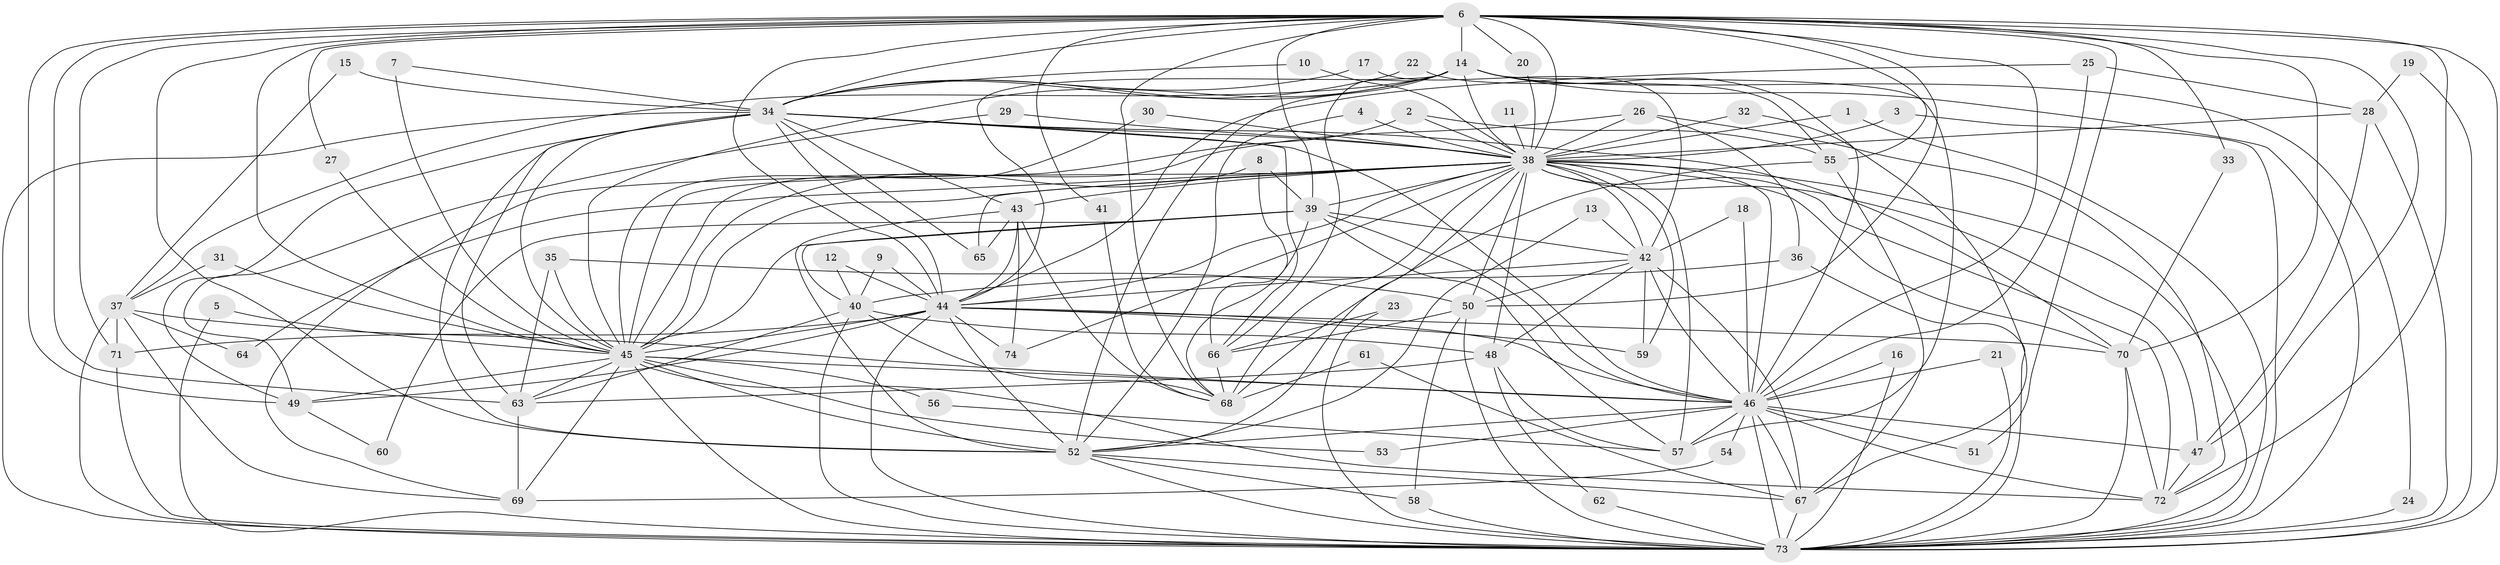 // original degree distribution, {16: 0.006802721088435374, 21: 0.013605442176870748, 29: 0.006802721088435374, 41: 0.006802721088435374, 22: 0.006802721088435374, 18: 0.006802721088435374, 27: 0.006802721088435374, 14: 0.006802721088435374, 26: 0.006802721088435374, 9: 0.013605442176870748, 12: 0.013605442176870748, 3: 0.1564625850340136, 2: 0.5782312925170068, 4: 0.07482993197278912, 6: 0.027210884353741496, 5: 0.05442176870748299, 7: 0.013605442176870748}
// Generated by graph-tools (version 1.1) at 2025/25/03/09/25 03:25:46]
// undirected, 74 vertices, 214 edges
graph export_dot {
graph [start="1"]
  node [color=gray90,style=filled];
  1;
  2;
  3;
  4;
  5;
  6;
  7;
  8;
  9;
  10;
  11;
  12;
  13;
  14;
  15;
  16;
  17;
  18;
  19;
  20;
  21;
  22;
  23;
  24;
  25;
  26;
  27;
  28;
  29;
  30;
  31;
  32;
  33;
  34;
  35;
  36;
  37;
  38;
  39;
  40;
  41;
  42;
  43;
  44;
  45;
  46;
  47;
  48;
  49;
  50;
  51;
  52;
  53;
  54;
  55;
  56;
  57;
  58;
  59;
  60;
  61;
  62;
  63;
  64;
  65;
  66;
  67;
  68;
  69;
  70;
  71;
  72;
  73;
  74;
  1 -- 38 [weight=1.0];
  1 -- 73 [weight=1.0];
  2 -- 38 [weight=1.0];
  2 -- 45 [weight=1.0];
  2 -- 55 [weight=1.0];
  3 -- 38 [weight=1.0];
  3 -- 73 [weight=1.0];
  4 -- 38 [weight=1.0];
  4 -- 52 [weight=1.0];
  5 -- 45 [weight=1.0];
  5 -- 73 [weight=1.0];
  6 -- 14 [weight=2.0];
  6 -- 20 [weight=1.0];
  6 -- 27 [weight=1.0];
  6 -- 33 [weight=1.0];
  6 -- 34 [weight=2.0];
  6 -- 38 [weight=2.0];
  6 -- 39 [weight=1.0];
  6 -- 41 [weight=1.0];
  6 -- 44 [weight=2.0];
  6 -- 45 [weight=2.0];
  6 -- 46 [weight=3.0];
  6 -- 47 [weight=1.0];
  6 -- 49 [weight=1.0];
  6 -- 50 [weight=2.0];
  6 -- 51 [weight=1.0];
  6 -- 52 [weight=3.0];
  6 -- 55 [weight=1.0];
  6 -- 63 [weight=1.0];
  6 -- 68 [weight=1.0];
  6 -- 70 [weight=1.0];
  6 -- 71 [weight=1.0];
  6 -- 72 [weight=1.0];
  6 -- 73 [weight=2.0];
  7 -- 34 [weight=1.0];
  7 -- 45 [weight=1.0];
  8 -- 39 [weight=1.0];
  8 -- 45 [weight=1.0];
  8 -- 66 [weight=1.0];
  9 -- 40 [weight=1.0];
  9 -- 44 [weight=1.0];
  10 -- 34 [weight=1.0];
  10 -- 38 [weight=1.0];
  11 -- 38 [weight=1.0];
  12 -- 40 [weight=1.0];
  12 -- 44 [weight=1.0];
  13 -- 42 [weight=1.0];
  13 -- 52 [weight=1.0];
  14 -- 24 [weight=1.0];
  14 -- 34 [weight=1.0];
  14 -- 37 [weight=1.0];
  14 -- 38 [weight=1.0];
  14 -- 44 [weight=1.0];
  14 -- 45 [weight=1.0];
  14 -- 46 [weight=1.0];
  14 -- 52 [weight=1.0];
  14 -- 57 [weight=1.0];
  14 -- 66 [weight=1.0];
  14 -- 73 [weight=1.0];
  15 -- 34 [weight=1.0];
  15 -- 37 [weight=1.0];
  16 -- 46 [weight=1.0];
  16 -- 73 [weight=1.0];
  17 -- 34 [weight=1.0];
  17 -- 42 [weight=2.0];
  18 -- 42 [weight=1.0];
  18 -- 46 [weight=1.0];
  19 -- 28 [weight=1.0];
  19 -- 73 [weight=1.0];
  20 -- 38 [weight=1.0];
  21 -- 46 [weight=1.0];
  21 -- 73 [weight=1.0];
  22 -- 34 [weight=1.0];
  22 -- 55 [weight=1.0];
  23 -- 66 [weight=1.0];
  23 -- 73 [weight=1.0];
  24 -- 73 [weight=1.0];
  25 -- 28 [weight=1.0];
  25 -- 44 [weight=1.0];
  25 -- 46 [weight=1.0];
  26 -- 36 [weight=1.0];
  26 -- 38 [weight=1.0];
  26 -- 45 [weight=1.0];
  26 -- 72 [weight=1.0];
  27 -- 45 [weight=1.0];
  28 -- 38 [weight=1.0];
  28 -- 47 [weight=1.0];
  28 -- 73 [weight=1.0];
  29 -- 38 [weight=1.0];
  29 -- 49 [weight=1.0];
  30 -- 38 [weight=1.0];
  30 -- 45 [weight=1.0];
  31 -- 37 [weight=1.0];
  31 -- 45 [weight=1.0];
  32 -- 38 [weight=1.0];
  32 -- 67 [weight=1.0];
  33 -- 70 [weight=1.0];
  34 -- 38 [weight=1.0];
  34 -- 43 [weight=1.0];
  34 -- 44 [weight=1.0];
  34 -- 45 [weight=1.0];
  34 -- 46 [weight=1.0];
  34 -- 49 [weight=1.0];
  34 -- 52 [weight=2.0];
  34 -- 63 [weight=1.0];
  34 -- 65 [weight=1.0];
  34 -- 66 [weight=1.0];
  34 -- 70 [weight=2.0];
  34 -- 73 [weight=1.0];
  35 -- 45 [weight=1.0];
  35 -- 50 [weight=1.0];
  35 -- 63 [weight=1.0];
  36 -- 40 [weight=1.0];
  36 -- 73 [weight=1.0];
  37 -- 46 [weight=2.0];
  37 -- 64 [weight=1.0];
  37 -- 69 [weight=1.0];
  37 -- 71 [weight=1.0];
  37 -- 73 [weight=1.0];
  38 -- 39 [weight=1.0];
  38 -- 42 [weight=1.0];
  38 -- 43 [weight=1.0];
  38 -- 44 [weight=2.0];
  38 -- 45 [weight=2.0];
  38 -- 46 [weight=1.0];
  38 -- 47 [weight=2.0];
  38 -- 48 [weight=2.0];
  38 -- 50 [weight=1.0];
  38 -- 52 [weight=1.0];
  38 -- 57 [weight=2.0];
  38 -- 59 [weight=1.0];
  38 -- 64 [weight=1.0];
  38 -- 65 [weight=1.0];
  38 -- 68 [weight=1.0];
  38 -- 69 [weight=1.0];
  38 -- 70 [weight=1.0];
  38 -- 72 [weight=1.0];
  38 -- 73 [weight=1.0];
  38 -- 74 [weight=1.0];
  39 -- 40 [weight=1.0];
  39 -- 42 [weight=1.0];
  39 -- 45 [weight=1.0];
  39 -- 46 [weight=2.0];
  39 -- 57 [weight=1.0];
  39 -- 60 [weight=2.0];
  39 -- 68 [weight=1.0];
  40 -- 48 [weight=1.0];
  40 -- 63 [weight=1.0];
  40 -- 68 [weight=1.0];
  40 -- 73 [weight=1.0];
  41 -- 68 [weight=1.0];
  42 -- 44 [weight=1.0];
  42 -- 46 [weight=1.0];
  42 -- 48 [weight=1.0];
  42 -- 50 [weight=1.0];
  42 -- 59 [weight=1.0];
  42 -- 67 [weight=1.0];
  43 -- 44 [weight=1.0];
  43 -- 52 [weight=1.0];
  43 -- 65 [weight=1.0];
  43 -- 68 [weight=1.0];
  43 -- 74 [weight=1.0];
  44 -- 45 [weight=1.0];
  44 -- 46 [weight=1.0];
  44 -- 49 [weight=1.0];
  44 -- 52 [weight=1.0];
  44 -- 59 [weight=1.0];
  44 -- 70 [weight=1.0];
  44 -- 71 [weight=2.0];
  44 -- 73 [weight=1.0];
  44 -- 74 [weight=1.0];
  45 -- 46 [weight=1.0];
  45 -- 49 [weight=1.0];
  45 -- 52 [weight=1.0];
  45 -- 53 [weight=1.0];
  45 -- 56 [weight=1.0];
  45 -- 63 [weight=1.0];
  45 -- 69 [weight=1.0];
  45 -- 72 [weight=1.0];
  45 -- 73 [weight=1.0];
  46 -- 47 [weight=1.0];
  46 -- 51 [weight=1.0];
  46 -- 52 [weight=2.0];
  46 -- 53 [weight=1.0];
  46 -- 54 [weight=1.0];
  46 -- 57 [weight=1.0];
  46 -- 67 [weight=1.0];
  46 -- 72 [weight=1.0];
  46 -- 73 [weight=2.0];
  47 -- 72 [weight=1.0];
  48 -- 57 [weight=1.0];
  48 -- 62 [weight=1.0];
  48 -- 63 [weight=1.0];
  49 -- 60 [weight=1.0];
  50 -- 58 [weight=1.0];
  50 -- 66 [weight=2.0];
  50 -- 73 [weight=1.0];
  52 -- 58 [weight=1.0];
  52 -- 67 [weight=1.0];
  52 -- 73 [weight=1.0];
  54 -- 69 [weight=1.0];
  55 -- 67 [weight=1.0];
  55 -- 68 [weight=1.0];
  56 -- 57 [weight=1.0];
  58 -- 73 [weight=1.0];
  61 -- 67 [weight=1.0];
  61 -- 68 [weight=1.0];
  62 -- 73 [weight=1.0];
  63 -- 69 [weight=1.0];
  66 -- 68 [weight=1.0];
  67 -- 73 [weight=1.0];
  70 -- 72 [weight=1.0];
  70 -- 73 [weight=1.0];
  71 -- 73 [weight=1.0];
}
